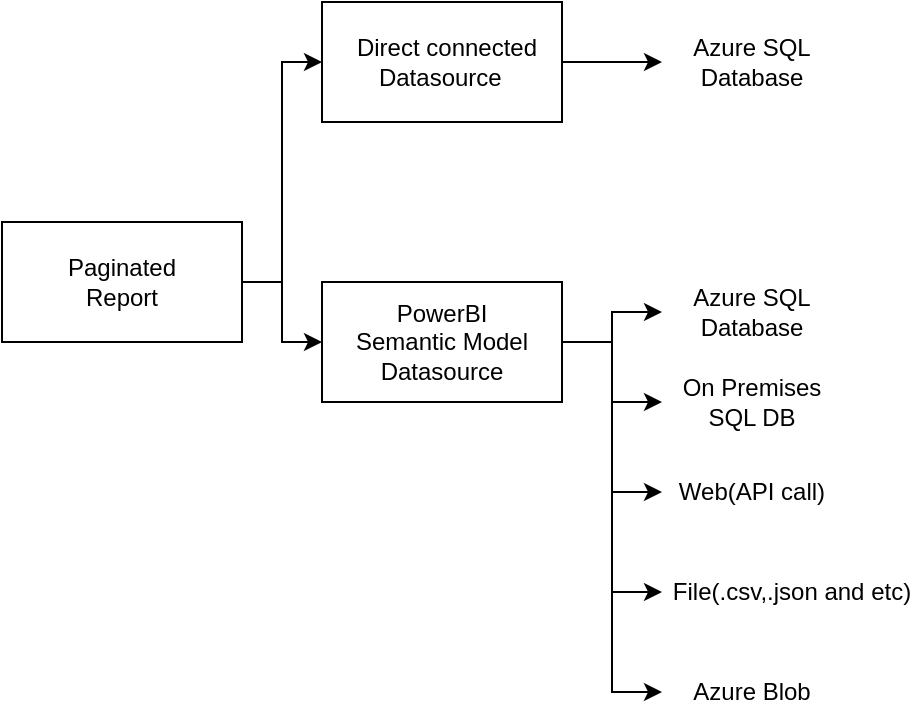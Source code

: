 <mxfile version="24.8.3">
  <diagram name="Page-1" id="Zfj2qJWmz_ax0h1pQ99G">
    <mxGraphModel dx="2155" dy="1162" grid="1" gridSize="10" guides="1" tooltips="1" connect="1" arrows="1" fold="1" page="1" pageScale="1" pageWidth="850" pageHeight="1100" math="0" shadow="0">
      <root>
        <mxCell id="0" />
        <mxCell id="1" parent="0" />
        <mxCell id="_TQaLLtxJy5o0O_JC30L-19" style="edgeStyle=orthogonalEdgeStyle;rounded=0;orthogonalLoop=1;jettySize=auto;html=1;entryX=0;entryY=0.5;entryDx=0;entryDy=0;" edge="1" parent="1" source="_TQaLLtxJy5o0O_JC30L-1" target="_TQaLLtxJy5o0O_JC30L-3">
          <mxGeometry relative="1" as="geometry" />
        </mxCell>
        <mxCell id="_TQaLLtxJy5o0O_JC30L-20" style="edgeStyle=orthogonalEdgeStyle;rounded=0;orthogonalLoop=1;jettySize=auto;html=1;exitX=1;exitY=0.5;exitDx=0;exitDy=0;entryX=0;entryY=0.5;entryDx=0;entryDy=0;" edge="1" parent="1" source="_TQaLLtxJy5o0O_JC30L-1" target="_TQaLLtxJy5o0O_JC30L-5">
          <mxGeometry relative="1" as="geometry" />
        </mxCell>
        <mxCell id="_TQaLLtxJy5o0O_JC30L-1" value="" style="rounded=0;whiteSpace=wrap;html=1;" vertex="1" parent="1">
          <mxGeometry x="220" y="390" width="120" height="60" as="geometry" />
        </mxCell>
        <mxCell id="_TQaLLtxJy5o0O_JC30L-2" value="Paginated Report" style="text;html=1;align=center;verticalAlign=middle;whiteSpace=wrap;rounded=0;" vertex="1" parent="1">
          <mxGeometry x="250" y="405" width="60" height="30" as="geometry" />
        </mxCell>
        <mxCell id="_TQaLLtxJy5o0O_JC30L-14" style="edgeStyle=orthogonalEdgeStyle;rounded=0;orthogonalLoop=1;jettySize=auto;html=1;entryX=0;entryY=0.5;entryDx=0;entryDy=0;" edge="1" parent="1" source="_TQaLLtxJy5o0O_JC30L-3" target="_TQaLLtxJy5o0O_JC30L-9">
          <mxGeometry relative="1" as="geometry" />
        </mxCell>
        <mxCell id="_TQaLLtxJy5o0O_JC30L-15" style="edgeStyle=orthogonalEdgeStyle;rounded=0;orthogonalLoop=1;jettySize=auto;html=1;exitX=1;exitY=0.5;exitDx=0;exitDy=0;entryX=0;entryY=0.5;entryDx=0;entryDy=0;" edge="1" parent="1" source="_TQaLLtxJy5o0O_JC30L-3" target="_TQaLLtxJy5o0O_JC30L-10">
          <mxGeometry relative="1" as="geometry" />
        </mxCell>
        <mxCell id="_TQaLLtxJy5o0O_JC30L-16" style="edgeStyle=orthogonalEdgeStyle;rounded=0;orthogonalLoop=1;jettySize=auto;html=1;exitX=1;exitY=0.5;exitDx=0;exitDy=0;entryX=0;entryY=0.5;entryDx=0;entryDy=0;" edge="1" parent="1" source="_TQaLLtxJy5o0O_JC30L-3" target="_TQaLLtxJy5o0O_JC30L-11">
          <mxGeometry relative="1" as="geometry" />
        </mxCell>
        <mxCell id="_TQaLLtxJy5o0O_JC30L-17" style="edgeStyle=orthogonalEdgeStyle;rounded=0;orthogonalLoop=1;jettySize=auto;html=1;exitX=1;exitY=0.5;exitDx=0;exitDy=0;entryX=0;entryY=0.5;entryDx=0;entryDy=0;" edge="1" parent="1" source="_TQaLLtxJy5o0O_JC30L-3" target="_TQaLLtxJy5o0O_JC30L-7">
          <mxGeometry relative="1" as="geometry" />
        </mxCell>
        <mxCell id="_TQaLLtxJy5o0O_JC30L-18" style="edgeStyle=orthogonalEdgeStyle;rounded=0;orthogonalLoop=1;jettySize=auto;html=1;exitX=1;exitY=0.5;exitDx=0;exitDy=0;entryX=0;entryY=0.5;entryDx=0;entryDy=0;" edge="1" parent="1" source="_TQaLLtxJy5o0O_JC30L-3" target="_TQaLLtxJy5o0O_JC30L-12">
          <mxGeometry relative="1" as="geometry" />
        </mxCell>
        <mxCell id="_TQaLLtxJy5o0O_JC30L-3" value="" style="rounded=0;whiteSpace=wrap;html=1;" vertex="1" parent="1">
          <mxGeometry x="380" y="420" width="120" height="60" as="geometry" />
        </mxCell>
        <mxCell id="_TQaLLtxJy5o0O_JC30L-4" value="PowerBI Semantic Model Datasource" style="text;html=1;align=center;verticalAlign=middle;whiteSpace=wrap;rounded=0;" vertex="1" parent="1">
          <mxGeometry x="395" y="435" width="90" height="30" as="geometry" />
        </mxCell>
        <mxCell id="_TQaLLtxJy5o0O_JC30L-13" style="edgeStyle=orthogonalEdgeStyle;rounded=0;orthogonalLoop=1;jettySize=auto;html=1;" edge="1" parent="1" source="_TQaLLtxJy5o0O_JC30L-5" target="_TQaLLtxJy5o0O_JC30L-8">
          <mxGeometry relative="1" as="geometry" />
        </mxCell>
        <mxCell id="_TQaLLtxJy5o0O_JC30L-5" value="" style="rounded=0;whiteSpace=wrap;html=1;" vertex="1" parent="1">
          <mxGeometry x="380" y="280" width="120" height="60" as="geometry" />
        </mxCell>
        <mxCell id="_TQaLLtxJy5o0O_JC30L-6" value="Direct connected Datasource&amp;nbsp;&amp;nbsp;" style="text;html=1;align=center;verticalAlign=middle;whiteSpace=wrap;rounded=0;" vertex="1" parent="1">
          <mxGeometry x="395" y="295" width="95" height="30" as="geometry" />
        </mxCell>
        <mxCell id="_TQaLLtxJy5o0O_JC30L-7" value="File(.csv,.json and etc)" style="text;html=1;align=center;verticalAlign=middle;whiteSpace=wrap;rounded=0;" vertex="1" parent="1">
          <mxGeometry x="550" y="560" width="130" height="30" as="geometry" />
        </mxCell>
        <mxCell id="_TQaLLtxJy5o0O_JC30L-8" value="Azure SQL Database" style="text;html=1;align=center;verticalAlign=middle;whiteSpace=wrap;rounded=0;" vertex="1" parent="1">
          <mxGeometry x="550" y="295" width="90" height="30" as="geometry" />
        </mxCell>
        <mxCell id="_TQaLLtxJy5o0O_JC30L-9" value="Azure SQL Database" style="text;html=1;align=center;verticalAlign=middle;whiteSpace=wrap;rounded=0;" vertex="1" parent="1">
          <mxGeometry x="550" y="420" width="90" height="30" as="geometry" />
        </mxCell>
        <mxCell id="_TQaLLtxJy5o0O_JC30L-10" value="On Premises SQL DB" style="text;html=1;align=center;verticalAlign=middle;whiteSpace=wrap;rounded=0;" vertex="1" parent="1">
          <mxGeometry x="550" y="465" width="90" height="30" as="geometry" />
        </mxCell>
        <mxCell id="_TQaLLtxJy5o0O_JC30L-11" value="Web(API call)" style="text;html=1;align=center;verticalAlign=middle;whiteSpace=wrap;rounded=0;" vertex="1" parent="1">
          <mxGeometry x="550" y="510" width="90" height="30" as="geometry" />
        </mxCell>
        <mxCell id="_TQaLLtxJy5o0O_JC30L-12" value="Azure Blob" style="text;html=1;align=center;verticalAlign=middle;whiteSpace=wrap;rounded=0;" vertex="1" parent="1">
          <mxGeometry x="550" y="610" width="90" height="30" as="geometry" />
        </mxCell>
      </root>
    </mxGraphModel>
  </diagram>
</mxfile>
